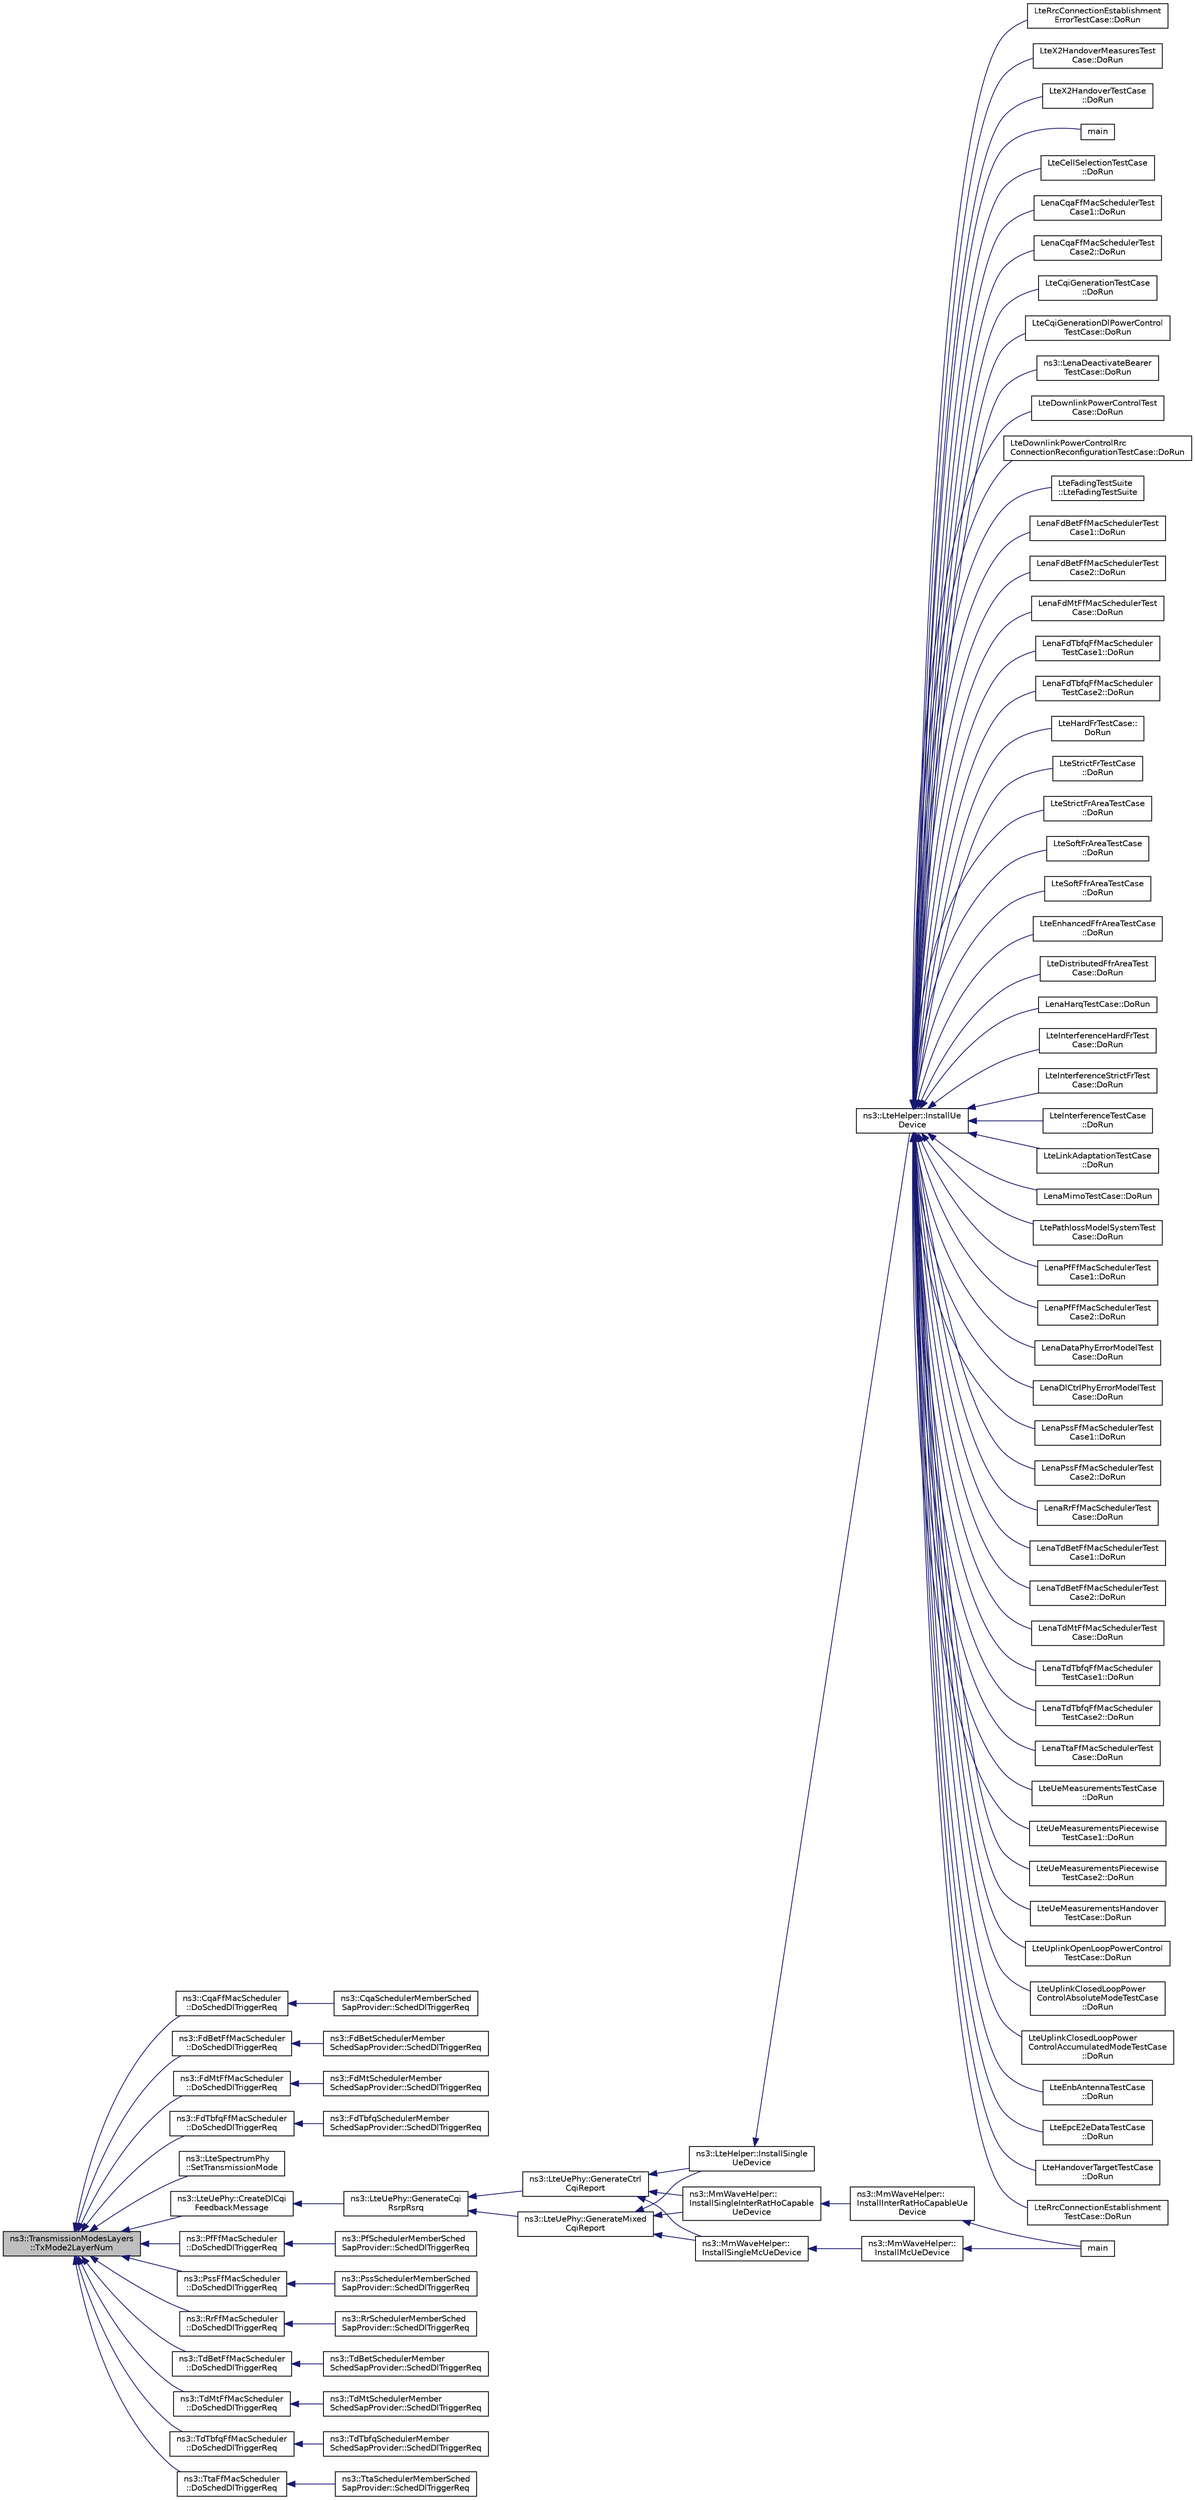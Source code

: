 digraph "ns3::TransmissionModesLayers::TxMode2LayerNum"
{
  edge [fontname="Helvetica",fontsize="10",labelfontname="Helvetica",labelfontsize="10"];
  node [fontname="Helvetica",fontsize="10",shape=record];
  rankdir="LR";
  Node1 [label="ns3::TransmissionModesLayers\l::TxMode2LayerNum",height=0.2,width=0.4,color="black", fillcolor="grey75", style="filled", fontcolor="black"];
  Node1 -> Node2 [dir="back",color="midnightblue",fontsize="10",style="solid"];
  Node2 [label="ns3::CqaFfMacScheduler\l::DoSchedDlTriggerReq",height=0.2,width=0.4,color="black", fillcolor="white", style="filled",URL="$d7/d75/classns3_1_1CqaFfMacScheduler.html#a3840f199996b4470ce8d9b19bf435c5d"];
  Node2 -> Node3 [dir="back",color="midnightblue",fontsize="10",style="solid"];
  Node3 [label="ns3::CqaSchedulerMemberSched\lSapProvider::SchedDlTriggerReq",height=0.2,width=0.4,color="black", fillcolor="white", style="filled",URL="$de/da2/classns3_1_1CqaSchedulerMemberSchedSapProvider.html#a1703258d77aa4653af04f43b2f294700"];
  Node1 -> Node4 [dir="back",color="midnightblue",fontsize="10",style="solid"];
  Node4 [label="ns3::FdBetFfMacScheduler\l::DoSchedDlTriggerReq",height=0.2,width=0.4,color="black", fillcolor="white", style="filled",URL="$d0/ddf/classns3_1_1FdBetFfMacScheduler.html#a4e1f422a62da413de04f83ecb9abefc0"];
  Node4 -> Node5 [dir="back",color="midnightblue",fontsize="10",style="solid"];
  Node5 [label="ns3::FdBetSchedulerMember\lSchedSapProvider::SchedDlTriggerReq",height=0.2,width=0.4,color="black", fillcolor="white", style="filled",URL="$d5/df6/classns3_1_1FdBetSchedulerMemberSchedSapProvider.html#aca345631a989122331e9665f62119fb2"];
  Node1 -> Node6 [dir="back",color="midnightblue",fontsize="10",style="solid"];
  Node6 [label="ns3::FdMtFfMacScheduler\l::DoSchedDlTriggerReq",height=0.2,width=0.4,color="black", fillcolor="white", style="filled",URL="$dc/d16/classns3_1_1FdMtFfMacScheduler.html#a27c2fe6ead967def6b90c069347532c7"];
  Node6 -> Node7 [dir="back",color="midnightblue",fontsize="10",style="solid"];
  Node7 [label="ns3::FdMtSchedulerMember\lSchedSapProvider::SchedDlTriggerReq",height=0.2,width=0.4,color="black", fillcolor="white", style="filled",URL="$d2/d3e/classns3_1_1FdMtSchedulerMemberSchedSapProvider.html#a1ea400f2113591f6b8fecfc50dafc264"];
  Node1 -> Node8 [dir="back",color="midnightblue",fontsize="10",style="solid"];
  Node8 [label="ns3::FdTbfqFfMacScheduler\l::DoSchedDlTriggerReq",height=0.2,width=0.4,color="black", fillcolor="white", style="filled",URL="$d7/db8/classns3_1_1FdTbfqFfMacScheduler.html#aca7deb47b0377b1facea6c6378ba2ec7"];
  Node8 -> Node9 [dir="back",color="midnightblue",fontsize="10",style="solid"];
  Node9 [label="ns3::FdTbfqSchedulerMember\lSchedSapProvider::SchedDlTriggerReq",height=0.2,width=0.4,color="black", fillcolor="white", style="filled",URL="$d9/d96/classns3_1_1FdTbfqSchedulerMemberSchedSapProvider.html#a1200d11e1f26dee721bd42c3eb773b94"];
  Node1 -> Node10 [dir="back",color="midnightblue",fontsize="10",style="solid"];
  Node10 [label="ns3::LteSpectrumPhy\l::SetTransmissionMode",height=0.2,width=0.4,color="black", fillcolor="white", style="filled",URL="$de/def/classns3_1_1LteSpectrumPhy.html#a5979e7e733245f2848549a9d6432abf8"];
  Node1 -> Node11 [dir="back",color="midnightblue",fontsize="10",style="solid"];
  Node11 [label="ns3::LteUePhy::CreateDlCqi\lFeedbackMessage",height=0.2,width=0.4,color="black", fillcolor="white", style="filled",URL="$da/ddd/classns3_1_1LteUePhy.html#aaf8183f2c12925d6aa950a4b826a1242",tooltip="Create the DL CQI feedback from SINR values perceived at the physical layer with the signal received ..."];
  Node11 -> Node12 [dir="back",color="midnightblue",fontsize="10",style="solid"];
  Node12 [label="ns3::LteUePhy::GenerateCqi\lRsrpRsrq",height=0.2,width=0.4,color="black", fillcolor="white", style="filled",URL="$da/ddd/classns3_1_1LteUePhy.html#a925f046fc4e8f4727b308f6e0d3ec3b4"];
  Node12 -> Node13 [dir="back",color="midnightblue",fontsize="10",style="solid"];
  Node13 [label="ns3::LteUePhy::GenerateCtrl\lCqiReport",height=0.2,width=0.4,color="black", fillcolor="white", style="filled",URL="$da/ddd/classns3_1_1LteUePhy.html#a7eb062ce376b91b78d2bcfec9119c228"];
  Node13 -> Node14 [dir="back",color="midnightblue",fontsize="10",style="solid"];
  Node14 [label="ns3::LteHelper::InstallSingle\lUeDevice",height=0.2,width=0.4,color="black", fillcolor="white", style="filled",URL="$d6/d63/classns3_1_1LteHelper.html#afa6e13db5742241f48f8f4b8533b67f6"];
  Node14 -> Node15 [dir="back",color="midnightblue",fontsize="10",style="solid"];
  Node15 [label="ns3::LteHelper::InstallUe\lDevice",height=0.2,width=0.4,color="black", fillcolor="white", style="filled",URL="$d6/d63/classns3_1_1LteHelper.html#ac9cd932d7de92811cfa953c2e3b2fc9f"];
  Node15 -> Node16 [dir="back",color="midnightblue",fontsize="10",style="solid"];
  Node16 [label="main",height=0.2,width=0.4,color="black", fillcolor="white", style="filled",URL="$d5/d9b/lena-cqi-threshold_8cc.html#a0ddf1224851353fc92bfbff6f499fa97"];
  Node15 -> Node17 [dir="back",color="midnightblue",fontsize="10",style="solid"];
  Node17 [label="LteCellSelectionTestCase\l::DoRun",height=0.2,width=0.4,color="black", fillcolor="white", style="filled",URL="$d3/d21/classLteCellSelectionTestCase.html#a2ad9dadf26f7beb5d3ed1c6dfbcef90a",tooltip="Setup the simulation according to the configuration set by the class constructor, run it..."];
  Node15 -> Node18 [dir="back",color="midnightblue",fontsize="10",style="solid"];
  Node18 [label="LenaCqaFfMacSchedulerTest\lCase1::DoRun",height=0.2,width=0.4,color="black", fillcolor="white", style="filled",URL="$d2/d5c/classLenaCqaFfMacSchedulerTestCase1.html#a91b3e2ef4ff292dbeda5559ff0eae1e6",tooltip="Implementation to actually run this TestCase. "];
  Node15 -> Node19 [dir="back",color="midnightblue",fontsize="10",style="solid"];
  Node19 [label="LenaCqaFfMacSchedulerTest\lCase2::DoRun",height=0.2,width=0.4,color="black", fillcolor="white", style="filled",URL="$d4/d7d/classLenaCqaFfMacSchedulerTestCase2.html#a773e8490a80a3afe50adf54d713d3e4a",tooltip="Implementation to actually run this TestCase. "];
  Node15 -> Node20 [dir="back",color="midnightblue",fontsize="10",style="solid"];
  Node20 [label="LteCqiGenerationTestCase\l::DoRun",height=0.2,width=0.4,color="black", fillcolor="white", style="filled",URL="$d6/d58/classLteCqiGenerationTestCase.html#a263a0f3670c23e42ed3feb7d353bdd09",tooltip="Implementation to actually run this TestCase. "];
  Node15 -> Node21 [dir="back",color="midnightblue",fontsize="10",style="solid"];
  Node21 [label="LteCqiGenerationDlPowerControl\lTestCase::DoRun",height=0.2,width=0.4,color="black", fillcolor="white", style="filled",URL="$d0/d70/classLteCqiGenerationDlPowerControlTestCase.html#a8a6ba5e52123fc8ed0deb9014a8b0591",tooltip="Implementation to actually run this TestCase. "];
  Node15 -> Node22 [dir="back",color="midnightblue",fontsize="10",style="solid"];
  Node22 [label="ns3::LenaDeactivateBearer\lTestCase::DoRun",height=0.2,width=0.4,color="black", fillcolor="white", style="filled",URL="$d4/d2f/classns3_1_1LenaDeactivateBearerTestCase.html#a214d777e46f96b701efdfd360871f53f",tooltip="Implementation to actually run this TestCase. "];
  Node15 -> Node23 [dir="back",color="midnightblue",fontsize="10",style="solid"];
  Node23 [label="LteDownlinkPowerControlTest\lCase::DoRun",height=0.2,width=0.4,color="black", fillcolor="white", style="filled",URL="$dd/d8d/classLteDownlinkPowerControlTestCase.html#a2eb1e31f7313f51061d8aa950d3f4268",tooltip="Implementation to actually run this TestCase. "];
  Node15 -> Node24 [dir="back",color="midnightblue",fontsize="10",style="solid"];
  Node24 [label="LteDownlinkPowerControlRrc\lConnectionReconfigurationTestCase::DoRun",height=0.2,width=0.4,color="black", fillcolor="white", style="filled",URL="$dd/d20/classLteDownlinkPowerControlRrcConnectionReconfigurationTestCase.html#a3f7be434747a85c448ade6fc4500d552",tooltip="Implementation to actually run this TestCase. "];
  Node15 -> Node25 [dir="back",color="midnightblue",fontsize="10",style="solid"];
  Node25 [label="LteFadingTestSuite\l::LteFadingTestSuite",height=0.2,width=0.4,color="black", fillcolor="white", style="filled",URL="$da/d7a/classLteFadingTestSuite.html#aa8f5d146edf68b18fe52196168dcbf90"];
  Node15 -> Node26 [dir="back",color="midnightblue",fontsize="10",style="solid"];
  Node26 [label="LenaFdBetFfMacSchedulerTest\lCase1::DoRun",height=0.2,width=0.4,color="black", fillcolor="white", style="filled",URL="$de/d24/classLenaFdBetFfMacSchedulerTestCase1.html#a21b7a9f396adcc1ab24ddefc919345f2",tooltip="Implementation to actually run this TestCase. "];
  Node15 -> Node27 [dir="back",color="midnightblue",fontsize="10",style="solid"];
  Node27 [label="LenaFdBetFfMacSchedulerTest\lCase2::DoRun",height=0.2,width=0.4,color="black", fillcolor="white", style="filled",URL="$d5/de5/classLenaFdBetFfMacSchedulerTestCase2.html#a51c587a50f2087be7c3950f4d2d82852",tooltip="Implementation to actually run this TestCase. "];
  Node15 -> Node28 [dir="back",color="midnightblue",fontsize="10",style="solid"];
  Node28 [label="LenaFdMtFfMacSchedulerTest\lCase::DoRun",height=0.2,width=0.4,color="black", fillcolor="white", style="filled",URL="$d6/dbd/classLenaFdMtFfMacSchedulerTestCase.html#a5cfc445b7daa4a02df317b46ee007f1a",tooltip="Implementation to actually run this TestCase. "];
  Node15 -> Node29 [dir="back",color="midnightblue",fontsize="10",style="solid"];
  Node29 [label="LenaFdTbfqFfMacScheduler\lTestCase1::DoRun",height=0.2,width=0.4,color="black", fillcolor="white", style="filled",URL="$d8/d07/classLenaFdTbfqFfMacSchedulerTestCase1.html#ae0536bf54d4e05fbf3600c1654c14cc0",tooltip="Implementation to actually run this TestCase. "];
  Node15 -> Node30 [dir="back",color="midnightblue",fontsize="10",style="solid"];
  Node30 [label="LenaFdTbfqFfMacScheduler\lTestCase2::DoRun",height=0.2,width=0.4,color="black", fillcolor="white", style="filled",URL="$d4/da3/classLenaFdTbfqFfMacSchedulerTestCase2.html#a2e43d4f9483463dffa86410a1ce47140",tooltip="Implementation to actually run this TestCase. "];
  Node15 -> Node31 [dir="back",color="midnightblue",fontsize="10",style="solid"];
  Node31 [label="LteHardFrTestCase::\lDoRun",height=0.2,width=0.4,color="black", fillcolor="white", style="filled",URL="$d3/d19/classLteHardFrTestCase.html#a7267927f1ffb7acff88742eb33ab2e3c",tooltip="Implementation to actually run this TestCase. "];
  Node15 -> Node32 [dir="back",color="midnightblue",fontsize="10",style="solid"];
  Node32 [label="LteStrictFrTestCase\l::DoRun",height=0.2,width=0.4,color="black", fillcolor="white", style="filled",URL="$d7/d86/classLteStrictFrTestCase.html#afd223c9e5a1d3e14a244303963e21425",tooltip="Implementation to actually run this TestCase. "];
  Node15 -> Node33 [dir="back",color="midnightblue",fontsize="10",style="solid"];
  Node33 [label="LteStrictFrAreaTestCase\l::DoRun",height=0.2,width=0.4,color="black", fillcolor="white", style="filled",URL="$df/d79/classLteStrictFrAreaTestCase.html#a61e945e04c3b10a50c2f484198199b49",tooltip="Implementation to actually run this TestCase. "];
  Node15 -> Node34 [dir="back",color="midnightblue",fontsize="10",style="solid"];
  Node34 [label="LteSoftFrAreaTestCase\l::DoRun",height=0.2,width=0.4,color="black", fillcolor="white", style="filled",URL="$de/df4/classLteSoftFrAreaTestCase.html#ae0df301b6c0f1a80a0145746b15a109c",tooltip="Implementation to actually run this TestCase. "];
  Node15 -> Node35 [dir="back",color="midnightblue",fontsize="10",style="solid"];
  Node35 [label="LteSoftFfrAreaTestCase\l::DoRun",height=0.2,width=0.4,color="black", fillcolor="white", style="filled",URL="$d5/df1/classLteSoftFfrAreaTestCase.html#aaf88ccad780563fc6394cd97ec9328d4",tooltip="Implementation to actually run this TestCase. "];
  Node15 -> Node36 [dir="back",color="midnightblue",fontsize="10",style="solid"];
  Node36 [label="LteEnhancedFfrAreaTestCase\l::DoRun",height=0.2,width=0.4,color="black", fillcolor="white", style="filled",URL="$dc/d2a/classLteEnhancedFfrAreaTestCase.html#aa242a1923952a50df92c3e291f1ca8a6",tooltip="Implementation to actually run this TestCase. "];
  Node15 -> Node37 [dir="back",color="midnightblue",fontsize="10",style="solid"];
  Node37 [label="LteDistributedFfrAreaTest\lCase::DoRun",height=0.2,width=0.4,color="black", fillcolor="white", style="filled",URL="$d7/d87/classLteDistributedFfrAreaTestCase.html#a1a386a39f2ddc3d22b17a134b775e2b7",tooltip="Implementation to actually run this TestCase. "];
  Node15 -> Node38 [dir="back",color="midnightblue",fontsize="10",style="solid"];
  Node38 [label="LenaHarqTestCase::DoRun",height=0.2,width=0.4,color="black", fillcolor="white", style="filled",URL="$dc/d87/classLenaHarqTestCase.html#a77a86faca2ff6021e971516d82ea0533",tooltip="Implementation to actually run this TestCase. "];
  Node15 -> Node39 [dir="back",color="midnightblue",fontsize="10",style="solid"];
  Node39 [label="LteInterferenceHardFrTest\lCase::DoRun",height=0.2,width=0.4,color="black", fillcolor="white", style="filled",URL="$d5/d60/classLteInterferenceHardFrTestCase.html#a2967abd43e38abed8a9d85d51c59937b",tooltip="Implementation to actually run this TestCase. "];
  Node15 -> Node40 [dir="back",color="midnightblue",fontsize="10",style="solid"];
  Node40 [label="LteInterferenceStrictFrTest\lCase::DoRun",height=0.2,width=0.4,color="black", fillcolor="white", style="filled",URL="$d6/da6/classLteInterferenceStrictFrTestCase.html#a8c8428c04ea0f4a892f289bb8423da52",tooltip="Implementation to actually run this TestCase. "];
  Node15 -> Node41 [dir="back",color="midnightblue",fontsize="10",style="solid"];
  Node41 [label="LteInterferenceTestCase\l::DoRun",height=0.2,width=0.4,color="black", fillcolor="white", style="filled",URL="$d8/d09/classLteInterferenceTestCase.html#adc059d120a4d9effd2ca5f6fecaae31a",tooltip="Implementation to actually run this TestCase. "];
  Node15 -> Node42 [dir="back",color="midnightblue",fontsize="10",style="solid"];
  Node42 [label="LteLinkAdaptationTestCase\l::DoRun",height=0.2,width=0.4,color="black", fillcolor="white", style="filled",URL="$d6/df3/classLteLinkAdaptationTestCase.html#a2310163be7e860827f18fce7fd100649",tooltip="Implementation to actually run this TestCase. "];
  Node15 -> Node43 [dir="back",color="midnightblue",fontsize="10",style="solid"];
  Node43 [label="LenaMimoTestCase::DoRun",height=0.2,width=0.4,color="black", fillcolor="white", style="filled",URL="$d4/d7e/classLenaMimoTestCase.html#a5479f5cb1621e84f8d28b4779f3e3b7c",tooltip="Implementation to actually run this TestCase. "];
  Node15 -> Node44 [dir="back",color="midnightblue",fontsize="10",style="solid"];
  Node44 [label="LtePathlossModelSystemTest\lCase::DoRun",height=0.2,width=0.4,color="black", fillcolor="white", style="filled",URL="$d2/d51/classLtePathlossModelSystemTestCase.html#a6cf8d23b5eab69a72e893419bbd13c1b",tooltip="Implementation to actually run this TestCase. "];
  Node15 -> Node45 [dir="back",color="midnightblue",fontsize="10",style="solid"];
  Node45 [label="LenaPfFfMacSchedulerTest\lCase1::DoRun",height=0.2,width=0.4,color="black", fillcolor="white", style="filled",URL="$df/d47/classLenaPfFfMacSchedulerTestCase1.html#a34e366045d568d5a38bedfeebbf72b79",tooltip="Implementation to actually run this TestCase. "];
  Node15 -> Node46 [dir="back",color="midnightblue",fontsize="10",style="solid"];
  Node46 [label="LenaPfFfMacSchedulerTest\lCase2::DoRun",height=0.2,width=0.4,color="black", fillcolor="white", style="filled",URL="$d9/dd8/classLenaPfFfMacSchedulerTestCase2.html#a693c0eff7472d9b3bb12f1f95e46253b",tooltip="Implementation to actually run this TestCase. "];
  Node15 -> Node47 [dir="back",color="midnightblue",fontsize="10",style="solid"];
  Node47 [label="LenaDataPhyErrorModelTest\lCase::DoRun",height=0.2,width=0.4,color="black", fillcolor="white", style="filled",URL="$d0/dbb/classLenaDataPhyErrorModelTestCase.html#a363738c5b8d73b6b3398dc526faf7792",tooltip="Implementation to actually run this TestCase. "];
  Node15 -> Node48 [dir="back",color="midnightblue",fontsize="10",style="solid"];
  Node48 [label="LenaDlCtrlPhyErrorModelTest\lCase::DoRun",height=0.2,width=0.4,color="black", fillcolor="white", style="filled",URL="$db/d32/classLenaDlCtrlPhyErrorModelTestCase.html#a1fb7c0a2adfe1083d7e0883b866b0954",tooltip="Implementation to actually run this TestCase. "];
  Node15 -> Node49 [dir="back",color="midnightblue",fontsize="10",style="solid"];
  Node49 [label="LenaPssFfMacSchedulerTest\lCase1::DoRun",height=0.2,width=0.4,color="black", fillcolor="white", style="filled",URL="$de/d58/classLenaPssFfMacSchedulerTestCase1.html#a82b48ffdd476a2c0b5b111aaa2702fc9",tooltip="Implementation to actually run this TestCase. "];
  Node15 -> Node50 [dir="back",color="midnightblue",fontsize="10",style="solid"];
  Node50 [label="LenaPssFfMacSchedulerTest\lCase2::DoRun",height=0.2,width=0.4,color="black", fillcolor="white", style="filled",URL="$dd/db8/classLenaPssFfMacSchedulerTestCase2.html#aff2e955c075aacd1f05d38b81ace0c3a",tooltip="Implementation to actually run this TestCase. "];
  Node15 -> Node51 [dir="back",color="midnightblue",fontsize="10",style="solid"];
  Node51 [label="LenaRrFfMacSchedulerTest\lCase::DoRun",height=0.2,width=0.4,color="black", fillcolor="white", style="filled",URL="$df/d0d/classLenaRrFfMacSchedulerTestCase.html#a1e221eff047ec55f7f1d36daab1f1d91",tooltip="Implementation to actually run this TestCase. "];
  Node15 -> Node52 [dir="back",color="midnightblue",fontsize="10",style="solid"];
  Node52 [label="LenaTdBetFfMacSchedulerTest\lCase1::DoRun",height=0.2,width=0.4,color="black", fillcolor="white", style="filled",URL="$d5/d5a/classLenaTdBetFfMacSchedulerTestCase1.html#a7d559a1158bc847fbf816ed856b7b8eb",tooltip="Implementation to actually run this TestCase. "];
  Node15 -> Node53 [dir="back",color="midnightblue",fontsize="10",style="solid"];
  Node53 [label="LenaTdBetFfMacSchedulerTest\lCase2::DoRun",height=0.2,width=0.4,color="black", fillcolor="white", style="filled",URL="$d7/d98/classLenaTdBetFfMacSchedulerTestCase2.html#a57f91550eee3286bec279c76f9ab8a19",tooltip="Implementation to actually run this TestCase. "];
  Node15 -> Node54 [dir="back",color="midnightblue",fontsize="10",style="solid"];
  Node54 [label="LenaTdMtFfMacSchedulerTest\lCase::DoRun",height=0.2,width=0.4,color="black", fillcolor="white", style="filled",URL="$d8/d9a/classLenaTdMtFfMacSchedulerTestCase.html#a58d638cd7e72948bb9956cd770eb053f",tooltip="Implementation to actually run this TestCase. "];
  Node15 -> Node55 [dir="back",color="midnightblue",fontsize="10",style="solid"];
  Node55 [label="LenaTdTbfqFfMacScheduler\lTestCase1::DoRun",height=0.2,width=0.4,color="black", fillcolor="white", style="filled",URL="$db/de2/classLenaTdTbfqFfMacSchedulerTestCase1.html#a7cc404c3537ef82bd8c4d8ebee0af929",tooltip="Implementation to actually run this TestCase. "];
  Node15 -> Node56 [dir="back",color="midnightblue",fontsize="10",style="solid"];
  Node56 [label="LenaTdTbfqFfMacScheduler\lTestCase2::DoRun",height=0.2,width=0.4,color="black", fillcolor="white", style="filled",URL="$d0/d1c/classLenaTdTbfqFfMacSchedulerTestCase2.html#a4029c5006bf9136e36d90101934b1db0",tooltip="Implementation to actually run this TestCase. "];
  Node15 -> Node57 [dir="back",color="midnightblue",fontsize="10",style="solid"];
  Node57 [label="LenaTtaFfMacSchedulerTest\lCase::DoRun",height=0.2,width=0.4,color="black", fillcolor="white", style="filled",URL="$db/dc7/classLenaTtaFfMacSchedulerTestCase.html#a6c4a3631833e54ea62e6c454e937348a",tooltip="Implementation to actually run this TestCase. "];
  Node15 -> Node58 [dir="back",color="midnightblue",fontsize="10",style="solid"];
  Node58 [label="LteUeMeasurementsTestCase\l::DoRun",height=0.2,width=0.4,color="black", fillcolor="white", style="filled",URL="$da/d83/classLteUeMeasurementsTestCase.html#a6ead76e605e0d03f6e9ea74b6bf608aa",tooltip="Implementation to actually run this TestCase. "];
  Node15 -> Node59 [dir="back",color="midnightblue",fontsize="10",style="solid"];
  Node59 [label="LteUeMeasurementsPiecewise\lTestCase1::DoRun",height=0.2,width=0.4,color="black", fillcolor="white", style="filled",URL="$d4/d22/classLteUeMeasurementsPiecewiseTestCase1.html#a76f2ad9d43e2fb22c37e4e8763296a5f",tooltip="Setup the simulation with the intended UE measurement reporting configuration, run it..."];
  Node15 -> Node60 [dir="back",color="midnightblue",fontsize="10",style="solid"];
  Node60 [label="LteUeMeasurementsPiecewise\lTestCase2::DoRun",height=0.2,width=0.4,color="black", fillcolor="white", style="filled",URL="$d1/d8f/classLteUeMeasurementsPiecewiseTestCase2.html#aa3d0caf8f82d095e8c85434b294482b6",tooltip="Setup the simulation with the intended UE measurement reporting configuration, run it..."];
  Node15 -> Node61 [dir="back",color="midnightblue",fontsize="10",style="solid"];
  Node61 [label="LteUeMeasurementsHandover\lTestCase::DoRun",height=0.2,width=0.4,color="black", fillcolor="white", style="filled",URL="$d6/dc2/classLteUeMeasurementsHandoverTestCase.html#ae81c492f54cd25f174b26310458a7e5f",tooltip="Setup the simulation with the intended UE measurement reporting configuration, run it..."];
  Node15 -> Node62 [dir="back",color="midnightblue",fontsize="10",style="solid"];
  Node62 [label="LteUplinkOpenLoopPowerControl\lTestCase::DoRun",height=0.2,width=0.4,color="black", fillcolor="white", style="filled",URL="$d0/d8c/classLteUplinkOpenLoopPowerControlTestCase.html#a1cd67f8fd6b950e1a92142dec9e4af10",tooltip="Implementation to actually run this TestCase. "];
  Node15 -> Node63 [dir="back",color="midnightblue",fontsize="10",style="solid"];
  Node63 [label="LteUplinkClosedLoopPower\lControlAbsoluteModeTestCase\l::DoRun",height=0.2,width=0.4,color="black", fillcolor="white", style="filled",URL="$df/d5e/classLteUplinkClosedLoopPowerControlAbsoluteModeTestCase.html#a6a3e4107566655c5cbbf946c0e68c3d0",tooltip="Implementation to actually run this TestCase. "];
  Node15 -> Node64 [dir="back",color="midnightblue",fontsize="10",style="solid"];
  Node64 [label="LteUplinkClosedLoopPower\lControlAccumulatedModeTestCase\l::DoRun",height=0.2,width=0.4,color="black", fillcolor="white", style="filled",URL="$d0/d7a/classLteUplinkClosedLoopPowerControlAccumulatedModeTestCase.html#aefa91ec44dabd2bed1558fce70290da9",tooltip="Implementation to actually run this TestCase. "];
  Node15 -> Node65 [dir="back",color="midnightblue",fontsize="10",style="solid"];
  Node65 [label="LteEnbAntennaTestCase\l::DoRun",height=0.2,width=0.4,color="black", fillcolor="white", style="filled",URL="$db/d32/classLteEnbAntennaTestCase.html#a6120b567186fa3218fdaa1712399079e",tooltip="Implementation to actually run this TestCase. "];
  Node15 -> Node66 [dir="back",color="midnightblue",fontsize="10",style="solid"];
  Node66 [label="LteEpcE2eDataTestCase\l::DoRun",height=0.2,width=0.4,color="black", fillcolor="white", style="filled",URL="$de/d92/classLteEpcE2eDataTestCase.html#a7b55bb639cd07d8b68365444a4cea639",tooltip="Implementation to actually run this TestCase. "];
  Node15 -> Node67 [dir="back",color="midnightblue",fontsize="10",style="solid"];
  Node67 [label="LteHandoverTargetTestCase\l::DoRun",height=0.2,width=0.4,color="black", fillcolor="white", style="filled",URL="$d5/d92/classLteHandoverTargetTestCase.html#adc2ffaf5e89accdbf70756ad9a92ce2c",tooltip="Run a simulation of a micro-cell network using the parameters provided to the constructor function..."];
  Node15 -> Node68 [dir="back",color="midnightblue",fontsize="10",style="solid"];
  Node68 [label="LteRrcConnectionEstablishment\lTestCase::DoRun",height=0.2,width=0.4,color="black", fillcolor="white", style="filled",URL="$df/dad/classLteRrcConnectionEstablishmentTestCase.html#a2c32cab9b29852f42c4ad1e7b68068b2",tooltip="Implementation to actually run this TestCase. "];
  Node15 -> Node69 [dir="back",color="midnightblue",fontsize="10",style="solid"];
  Node69 [label="LteRrcConnectionEstablishment\lErrorTestCase::DoRun",height=0.2,width=0.4,color="black", fillcolor="white", style="filled",URL="$d3/d7a/classLteRrcConnectionEstablishmentErrorTestCase.html#adaffd410f878c9af5d8d4df0db31eeee",tooltip="Implementation to actually run this TestCase. "];
  Node15 -> Node70 [dir="back",color="midnightblue",fontsize="10",style="solid"];
  Node70 [label="LteX2HandoverMeasuresTest\lCase::DoRun",height=0.2,width=0.4,color="black", fillcolor="white", style="filled",URL="$dd/d82/classLteX2HandoverMeasuresTestCase.html#a6aefe1e71df347688687fb5d8dd54104",tooltip="Implementation to actually run this TestCase. "];
  Node15 -> Node71 [dir="back",color="midnightblue",fontsize="10",style="solid"];
  Node71 [label="LteX2HandoverTestCase\l::DoRun",height=0.2,width=0.4,color="black", fillcolor="white", style="filled",URL="$d4/d48/classLteX2HandoverTestCase.html#a5d77d6fbe61da649203846d4617b4716",tooltip="Implementation to actually run this TestCase. "];
  Node13 -> Node72 [dir="back",color="midnightblue",fontsize="10",style="solid"];
  Node72 [label="ns3::MmWaveHelper::\lInstallSingleMcUeDevice",height=0.2,width=0.4,color="black", fillcolor="white", style="filled",URL="$dd/d6b/classns3_1_1MmWaveHelper.html#a236cf69b7851d5bdf0c532c47dd19bd5"];
  Node72 -> Node73 [dir="back",color="midnightblue",fontsize="10",style="solid"];
  Node73 [label="ns3::MmWaveHelper::\lInstallMcUeDevice",height=0.2,width=0.4,color="black", fillcolor="white", style="filled",URL="$dd/d6b/classns3_1_1MmWaveHelper.html#a0d017af816f9651994b5ae38e55f4584"];
  Node73 -> Node74 [dir="back",color="midnightblue",fontsize="10",style="solid"];
  Node74 [label="main",height=0.2,width=0.4,color="black", fillcolor="white", style="filled",URL="$d5/d1b/mc-twoenbs_8cc.html#a0ddf1224851353fc92bfbff6f499fa97"];
  Node13 -> Node75 [dir="back",color="midnightblue",fontsize="10",style="solid"];
  Node75 [label="ns3::MmWaveHelper::\lInstallSingleInterRatHoCapable\lUeDevice",height=0.2,width=0.4,color="black", fillcolor="white", style="filled",URL="$dd/d6b/classns3_1_1MmWaveHelper.html#ab39af31d58b43a27347c95ef8f999591"];
  Node75 -> Node76 [dir="back",color="midnightblue",fontsize="10",style="solid"];
  Node76 [label="ns3::MmWaveHelper::\lInstallInterRatHoCapableUe\lDevice",height=0.2,width=0.4,color="black", fillcolor="white", style="filled",URL="$dd/d6b/classns3_1_1MmWaveHelper.html#a4a30b6e9361765ac818cebbf337b8231"];
  Node76 -> Node74 [dir="back",color="midnightblue",fontsize="10",style="solid"];
  Node12 -> Node77 [dir="back",color="midnightblue",fontsize="10",style="solid"];
  Node77 [label="ns3::LteUePhy::GenerateMixed\lCqiReport",height=0.2,width=0.4,color="black", fillcolor="white", style="filled",URL="$da/ddd/classns3_1_1LteUePhy.html#afdd5a3c3b8a0a7bc8996254bd693e0de"];
  Node77 -> Node14 [dir="back",color="midnightblue",fontsize="10",style="solid"];
  Node77 -> Node72 [dir="back",color="midnightblue",fontsize="10",style="solid"];
  Node77 -> Node75 [dir="back",color="midnightblue",fontsize="10",style="solid"];
  Node1 -> Node78 [dir="back",color="midnightblue",fontsize="10",style="solid"];
  Node78 [label="ns3::PfFfMacScheduler\l::DoSchedDlTriggerReq",height=0.2,width=0.4,color="black", fillcolor="white", style="filled",URL="$d3/de9/classns3_1_1PfFfMacScheduler.html#a837f4e59a9df97e0baeda35cf1edbd38"];
  Node78 -> Node79 [dir="back",color="midnightblue",fontsize="10",style="solid"];
  Node79 [label="ns3::PfSchedulerMemberSched\lSapProvider::SchedDlTriggerReq",height=0.2,width=0.4,color="black", fillcolor="white", style="filled",URL="$d8/d00/classns3_1_1PfSchedulerMemberSchedSapProvider.html#aae474f68da3c8f77349f21f7df56c0a0"];
  Node1 -> Node80 [dir="back",color="midnightblue",fontsize="10",style="solid"];
  Node80 [label="ns3::PssFfMacScheduler\l::DoSchedDlTriggerReq",height=0.2,width=0.4,color="black", fillcolor="white", style="filled",URL="$d1/d8a/classns3_1_1PssFfMacScheduler.html#a7b4e2fbe84bca59191c664a2b130b5b0"];
  Node80 -> Node81 [dir="back",color="midnightblue",fontsize="10",style="solid"];
  Node81 [label="ns3::PssSchedulerMemberSched\lSapProvider::SchedDlTriggerReq",height=0.2,width=0.4,color="black", fillcolor="white", style="filled",URL="$d5/dc4/classns3_1_1PssSchedulerMemberSchedSapProvider.html#a6c35084ffc11caac089fe1f156da7e3e"];
  Node1 -> Node82 [dir="back",color="midnightblue",fontsize="10",style="solid"];
  Node82 [label="ns3::RrFfMacScheduler\l::DoSchedDlTriggerReq",height=0.2,width=0.4,color="black", fillcolor="white", style="filled",URL="$d4/d44/classns3_1_1RrFfMacScheduler.html#a185c818311c062bfc0af357e94d49e1e"];
  Node82 -> Node83 [dir="back",color="midnightblue",fontsize="10",style="solid"];
  Node83 [label="ns3::RrSchedulerMemberSched\lSapProvider::SchedDlTriggerReq",height=0.2,width=0.4,color="black", fillcolor="white", style="filled",URL="$d6/dec/classns3_1_1RrSchedulerMemberSchedSapProvider.html#a36e60d5983fb4836fe35094d824a2eed"];
  Node1 -> Node84 [dir="back",color="midnightblue",fontsize="10",style="solid"];
  Node84 [label="ns3::TdBetFfMacScheduler\l::DoSchedDlTriggerReq",height=0.2,width=0.4,color="black", fillcolor="white", style="filled",URL="$d5/dee/classns3_1_1TdBetFfMacScheduler.html#a1412adaa69a56d47a7a9ae2fec1401d9"];
  Node84 -> Node85 [dir="back",color="midnightblue",fontsize="10",style="solid"];
  Node85 [label="ns3::TdBetSchedulerMember\lSchedSapProvider::SchedDlTriggerReq",height=0.2,width=0.4,color="black", fillcolor="white", style="filled",URL="$d8/dc9/classns3_1_1TdBetSchedulerMemberSchedSapProvider.html#ae471ac31587dc6c0a3f23a21e111c637"];
  Node1 -> Node86 [dir="back",color="midnightblue",fontsize="10",style="solid"];
  Node86 [label="ns3::TdMtFfMacScheduler\l::DoSchedDlTriggerReq",height=0.2,width=0.4,color="black", fillcolor="white", style="filled",URL="$d8/d55/classns3_1_1TdMtFfMacScheduler.html#a8e843571dc5fdfe5503df5a468af277c"];
  Node86 -> Node87 [dir="back",color="midnightblue",fontsize="10",style="solid"];
  Node87 [label="ns3::TdMtSchedulerMember\lSchedSapProvider::SchedDlTriggerReq",height=0.2,width=0.4,color="black", fillcolor="white", style="filled",URL="$dc/df8/classns3_1_1TdMtSchedulerMemberSchedSapProvider.html#ade07de6a6d75b249f6935b97978cf152"];
  Node1 -> Node88 [dir="back",color="midnightblue",fontsize="10",style="solid"];
  Node88 [label="ns3::TdTbfqFfMacScheduler\l::DoSchedDlTriggerReq",height=0.2,width=0.4,color="black", fillcolor="white", style="filled",URL="$de/d86/classns3_1_1TdTbfqFfMacScheduler.html#ad8195ea29a3aec05aa9766537e31cdf7"];
  Node88 -> Node89 [dir="back",color="midnightblue",fontsize="10",style="solid"];
  Node89 [label="ns3::TdTbfqSchedulerMember\lSchedSapProvider::SchedDlTriggerReq",height=0.2,width=0.4,color="black", fillcolor="white", style="filled",URL="$d8/da2/classns3_1_1TdTbfqSchedulerMemberSchedSapProvider.html#a60184a404ef2bdaf0d9c3fb4a2d50ec6"];
  Node1 -> Node90 [dir="back",color="midnightblue",fontsize="10",style="solid"];
  Node90 [label="ns3::TtaFfMacScheduler\l::DoSchedDlTriggerReq",height=0.2,width=0.4,color="black", fillcolor="white", style="filled",URL="$da/d46/classns3_1_1TtaFfMacScheduler.html#adc734578d3c46a0d8a9eb2cdcafb6d61"];
  Node90 -> Node91 [dir="back",color="midnightblue",fontsize="10",style="solid"];
  Node91 [label="ns3::TtaSchedulerMemberSched\lSapProvider::SchedDlTriggerReq",height=0.2,width=0.4,color="black", fillcolor="white", style="filled",URL="$df/d0a/classns3_1_1TtaSchedulerMemberSchedSapProvider.html#adf1be67a6669f49acc97ec4cae57a635"];
}
